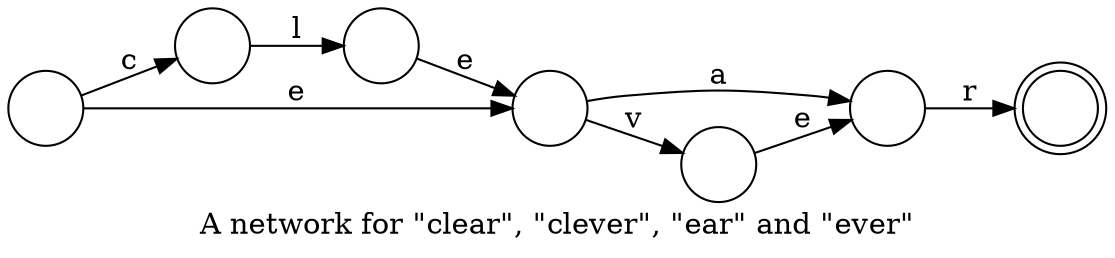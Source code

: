 // This graph generated with hfst-fst2txt
digraph "text(<stdin>)" {
charset = UTF8;
rankdir = LR;
label = "A network for \"clear\", \"clever\", \"ear\" and \"ever\"";
node [shape=circle]
"INITIAL" [label=""]
"c" [label=""]
"cl" [label=""]
"cle" [label=""]
"clea" [label=""]
"clev" [label=""]
"FINAL" [label="", shape=doublecircle]
"INITIAL" -> "c" [label="c"];
"c" -> "cl" [label="l"];
"cl" -> "cle" [label="e"];
"cle" -> "clea" [label="a"];
"clea" -> "FINAL" [label="r"];
"INITIAL" -> "cle" [label="e"];
"cle" -> "clev" [label="v"];
"clev" -> "clea" [label="e"];
}
